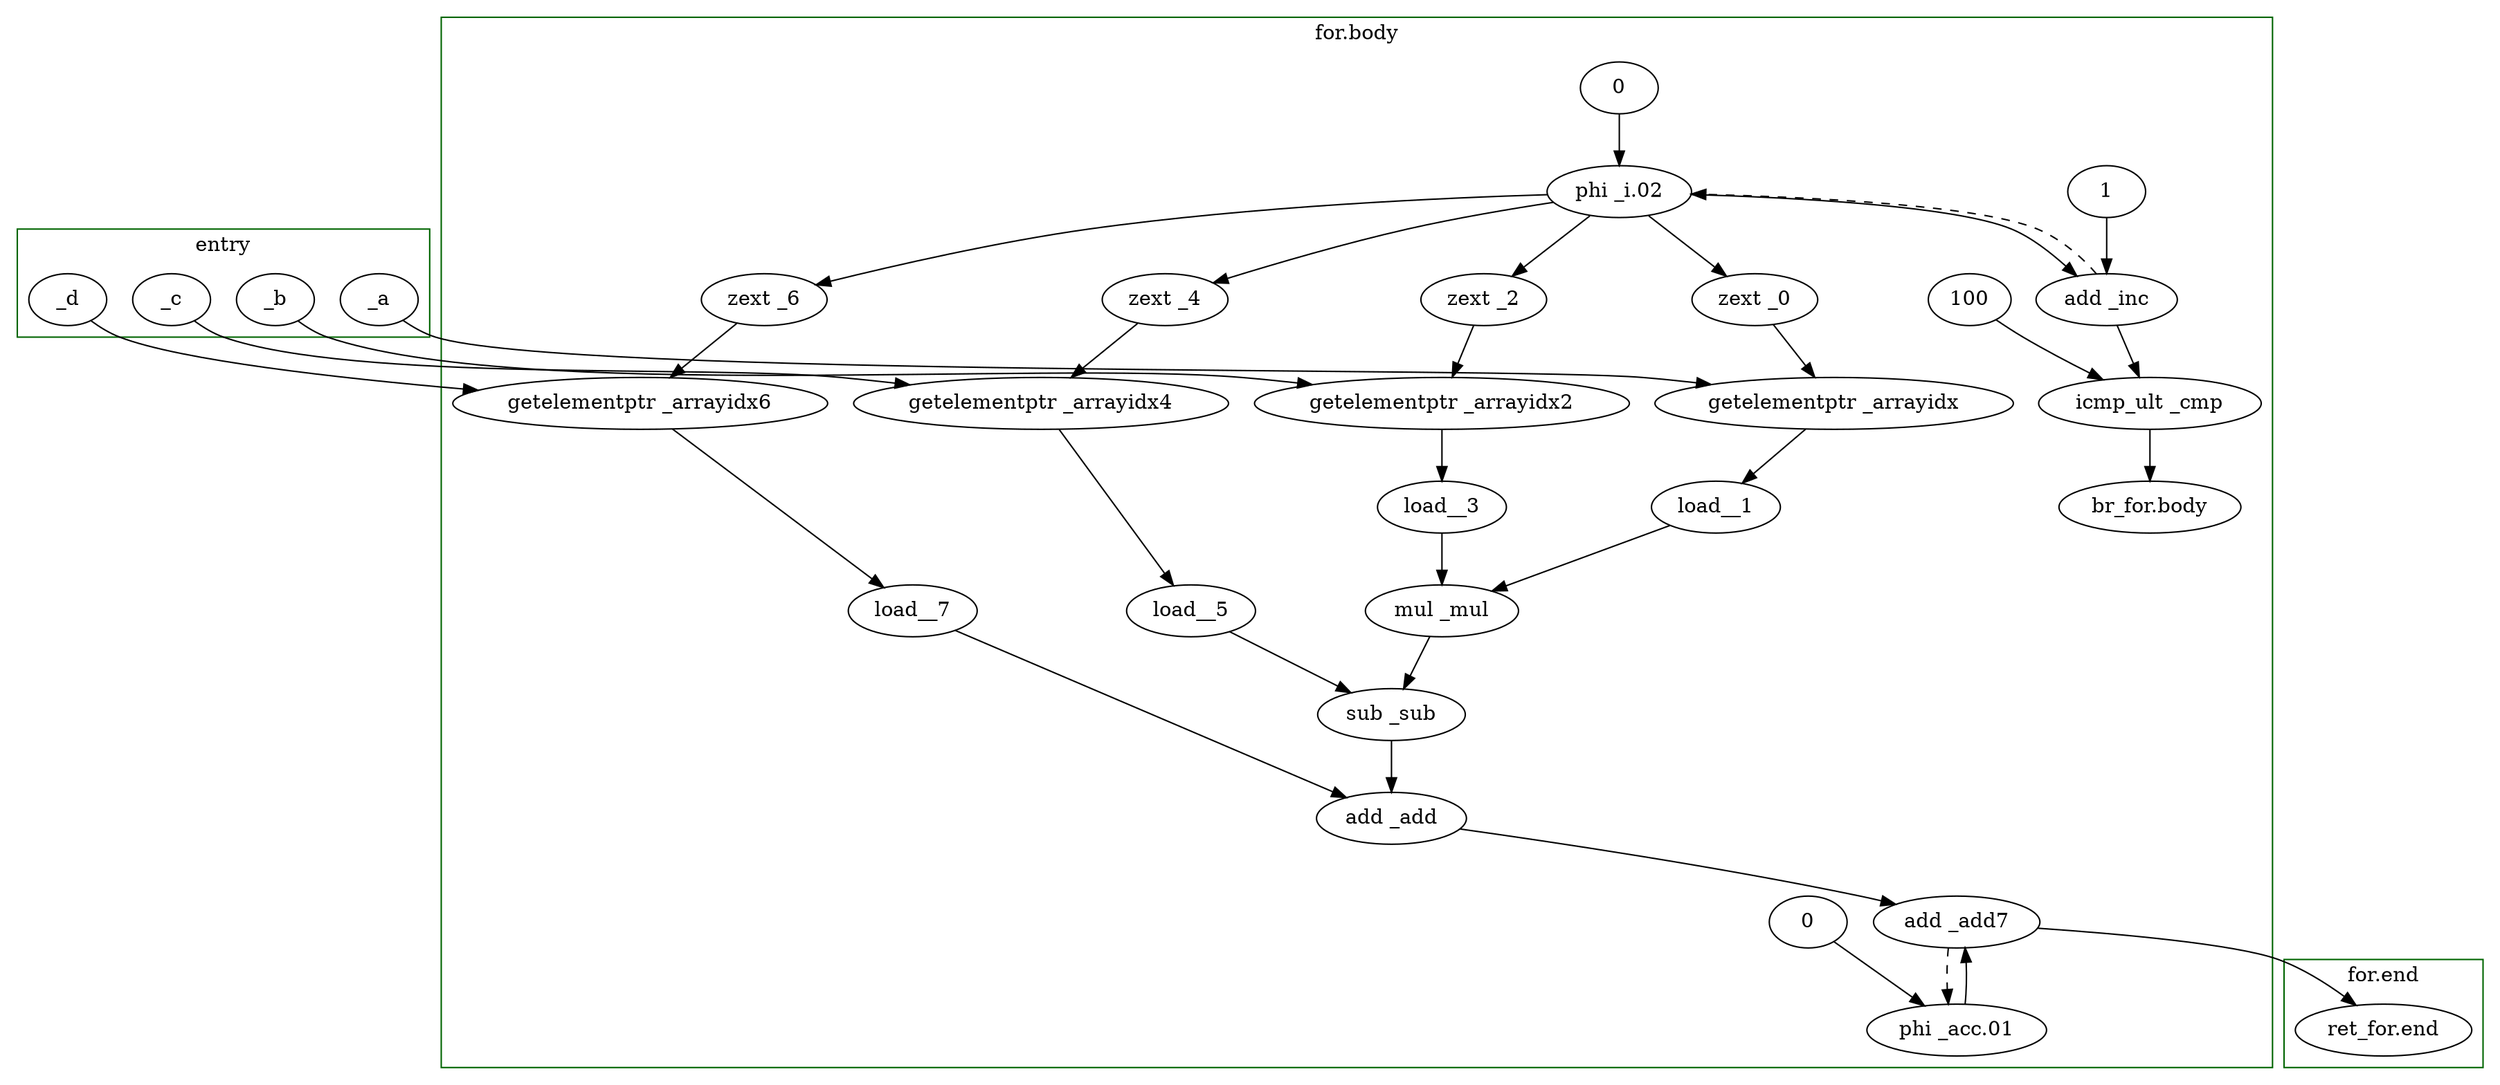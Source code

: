 digraph "" {
	node [label="\N"];
	subgraph cluster_entry {
		graph [color=darkgreen,
			label=entry
		];
		_a	[bbID=entry,
			id=0,
			type=argument];
		_b	[bbID=entry,
			id=0,
			type=argument];
		_c	[bbID=entry,
			id=0,
			type=argument];
		_d	[bbID=entry,
			id=0,
			type=argument];
	}
	subgraph "cluster_for.body" {
		graph [color=darkgreen,
			label="for.body"
		];
		"_i.02"	[bbID="for.body",
			bitwidth=32,
			id=1,
			instruction="%i.02 = phi i32 [ 0, %entry ], [ %inc, %for.body ]",
			label="phi _i.02",
			type=phi];
		_inc	[bbID="for.body",
			bitwidth=32,
			id=1,
			instruction="%inc = add nuw nsw i32 %i.02, 1",
			label="add _inc",
			type=add];
		"_i.02" -> _inc;
		_0	[bbID="for.body",
			bitwidth=64,
			id=1,
			instruction="%0 = zext i32 %i.02 to i64",
			label="zext _0",
			type=zext];
		"_i.02" -> _0;
		_2	[bbID="for.body",
			bitwidth=64,
			id=1,
			instruction="%2 = zext i32 %i.02 to i64",
			label="zext _2",
			type=zext];
		"_i.02" -> _2;
		_4	[bbID="for.body",
			bitwidth=64,
			id=1,
			instruction="%4 = zext i32 %i.02 to i64",
			label="zext _4",
			type=zext];
		"_i.02" -> _4;
		_6	[bbID="for.body",
			bitwidth=64,
			id=1,
			instruction="%6 = zext i32 %i.02 to i64",
			label="zext _6",
			type=zext];
		"_i.02" -> _6;
		_inc -> "_i.02"	[style=dashed];
		_cmp	[bbID="for.body",
			bitwidth=1,
			id=1,
			instruction="%cmp = icmp ult i32 %inc, 100",
			label="icmp_ult _cmp",
			type=icmp];
		_inc -> _cmp;
		"cst__i.02_0"	[bbID="for.body",
			id=1,
			label=0,
			type=constant,
			value=0];
		"cst__i.02_0" -> "_i.02";
		"_acc.01"	[bbID="for.body",
			bitwidth=32,
			id=1,
			instruction="%acc.01 = phi i32 [ 0, %entry ], [ %add7, %for.body ]",
			label="phi _acc.01",
			type=phi];
		_add7	[bbID="for.body",
			bitwidth=32,
			id=1,
			instruction="%add7 = add nsw i32 %acc.01, %add",
			label="add _add7",
			type=add];
		"_acc.01" -> _add7;
		_add7 -> "_acc.01"	[style=dashed];
		"cst__acc.01_0"	[bbID="for.body",
			id=1,
			label=0,
			type=constant,
			value=0];
		"cst__acc.01_0" -> "_acc.01";
		_arrayidx	[bbID="for.body",
			bitwidth=32,
			id=1,
			instruction="%arrayidx = getelementptr inbounds i32, i32* %a, i64 %0",
			label="getelementptr _arrayidx",
			type=getelementptr];
		_0 -> _arrayidx;
		_1	[bbID="for.body",
			bitwidth=32,
			id=1,
			instruction="%1 = load i32, i32* %arrayidx, align 4",
			label=load__1,
			type=load];
		_arrayidx -> _1;
		_mul	[bbID="for.body",
			bitwidth=32,
			id=1,
			instruction="%mul = mul nsw i32 %1, %3",
			label="mul _mul",
			type=mul];
		_1 -> _mul;
		_arrayidx2	[bbID="for.body",
			bitwidth=32,
			id=1,
			instruction="%arrayidx2 = getelementptr inbounds i32, i32* %b, i64 %2",
			label="getelementptr _arrayidx2",
			type=getelementptr];
		_2 -> _arrayidx2;
		_3	[bbID="for.body",
			bitwidth=32,
			id=1,
			instruction="%3 = load i32, i32* %arrayidx2, align 4",
			label=load__3,
			type=load];
		_arrayidx2 -> _3;
		_3 -> _mul;
		_sub	[bbID="for.body",
			bitwidth=32,
			id=1,
			instruction="%sub = sub nsw i32 %mul, %5",
			label="sub _sub",
			type=sub];
		_mul -> _sub;
		_arrayidx4	[bbID="for.body",
			bitwidth=32,
			id=1,
			instruction="%arrayidx4 = getelementptr inbounds i32, i32* %c, i64 %4",
			label="getelementptr _arrayidx4",
			type=getelementptr];
		_4 -> _arrayidx4;
		_5	[bbID="for.body",
			bitwidth=32,
			id=1,
			instruction="%5 = load i32, i32* %arrayidx4, align 4",
			label=load__5,
			type=load];
		_arrayidx4 -> _5;
		_5 -> _sub;
		_add	[bbID="for.body",
			bitwidth=32,
			id=1,
			instruction="%add = add nsw i32 %sub, %7",
			label="add _add",
			type=add];
		_sub -> _add;
		_arrayidx6	[bbID="for.body",
			bitwidth=32,
			id=1,
			instruction="%arrayidx6 = getelementptr inbounds i32, i32* %d, i64 %6",
			label="getelementptr _arrayidx6",
			type=getelementptr];
		_6 -> _arrayidx6;
		_7	[bbID="for.body",
			bitwidth=32,
			id=1,
			instruction="%7 = load i32, i32* %arrayidx6, align 4",
			label=load__7,
			type=load];
		_arrayidx6 -> _7;
		_7 -> _add;
		_add -> _add7;
		cst__inc_0	[bbID="for.body",
			id=1,
			label=1,
			type=constant,
			value=0];
		cst__inc_0 -> _inc;
		"br_for.body"	[bbID="for.body",
			bitwidth=0,
			id=1,
			instruction="br i1 %cmp, label %for.body, label %for.end",
			label="br_for.body",
			type=br];
		_cmp -> "br_for.body";
		cst__cmp_0	[bbID="for.body",
			id=1,
			label=100,
			type=constant,
			value=0];
		cst__cmp_0 -> _cmp;
	}
	subgraph "cluster_for.end" {
		graph [color=darkgreen,
			label="for.end"
		];
		"ret_for.end"	[bbID="for.end",
			bitwidth=0,
			id=2,
			instruction="ret i32 %add7",
			label="ret_for.end",
			type=ret];
	}
	_add7 -> "ret_for.end";
	_a -> _arrayidx;
	_b -> _arrayidx2;
	_c -> _arrayidx4;
	_d -> _arrayidx6;
}
